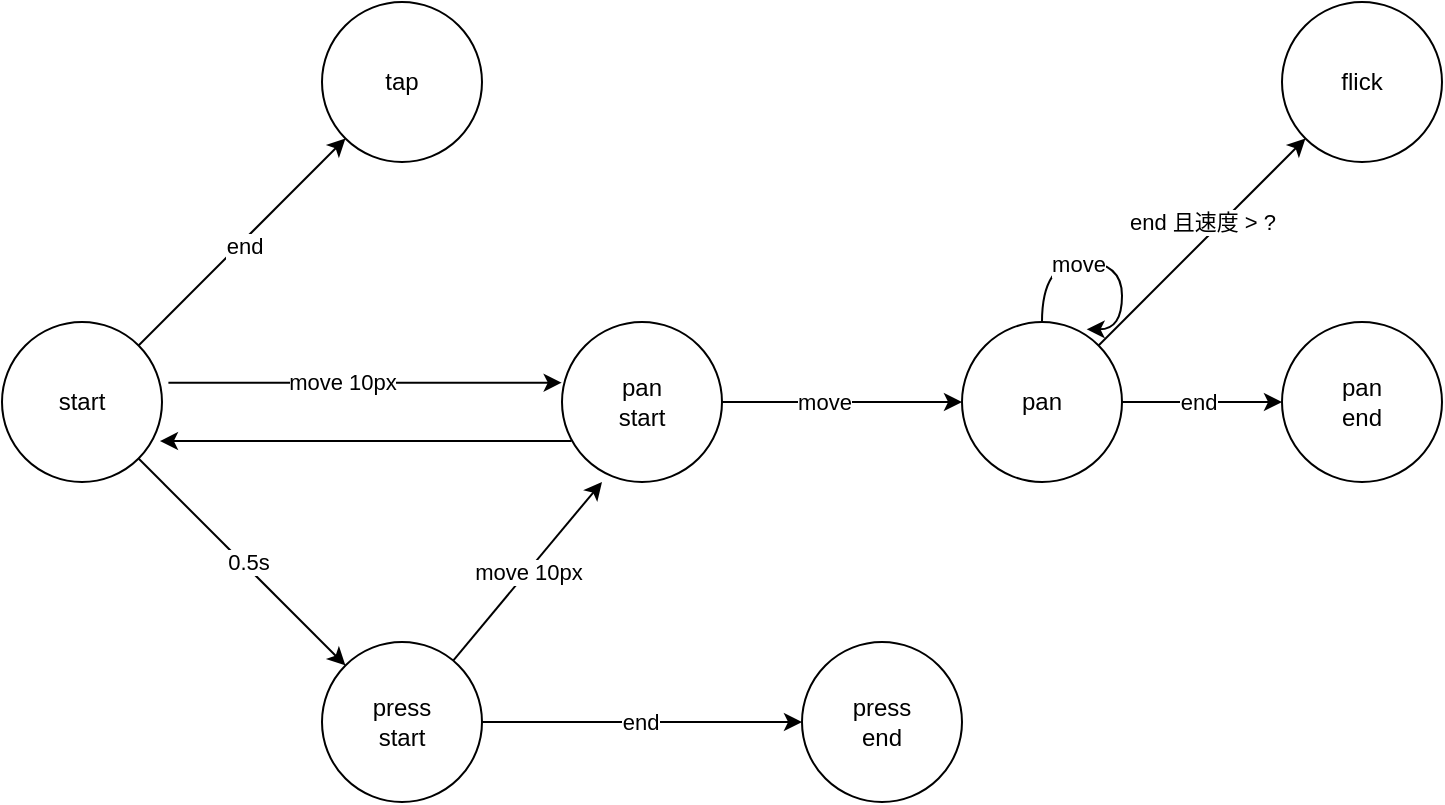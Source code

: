 <mxfile version="13.1.3">
    <diagram id="6hGFLwfOUW9BJ-s0fimq" name="Page-1">
        <mxGraphModel dx="966" dy="713" grid="1" gridSize="10" guides="1" tooltips="1" connect="1" arrows="1" fold="1" page="1" pageScale="1" pageWidth="827" pageHeight="1169" math="0" shadow="0">
            <root>
                <mxCell id="0"/>
                <mxCell id="1" parent="0"/>
                <mxCell id="4" value="" style="edgeStyle=orthogonalEdgeStyle;rounded=0;orthogonalLoop=1;jettySize=auto;html=1;exitX=1.04;exitY=0.379;exitDx=0;exitDy=0;exitPerimeter=0;entryX=-0.002;entryY=0.379;entryDx=0;entryDy=0;entryPerimeter=0;" edge="1" parent="1" source="2" target="3">
                    <mxGeometry relative="1" as="geometry"/>
                </mxCell>
                <mxCell id="19" value="move 10px" style="edgeLabel;html=1;align=center;verticalAlign=middle;resizable=0;points=[];" vertex="1" connectable="0" parent="4">
                    <mxGeometry x="-0.119" y="1" relative="1" as="geometry">
                        <mxPoint as="offset"/>
                    </mxGeometry>
                </mxCell>
                <mxCell id="8" value="" style="rounded=0;orthogonalLoop=1;jettySize=auto;html=1;" edge="1" parent="1" source="2" target="7">
                    <mxGeometry relative="1" as="geometry"/>
                </mxCell>
                <mxCell id="15" value="end" style="edgeLabel;html=1;align=center;verticalAlign=middle;resizable=0;points=[];" vertex="1" connectable="0" parent="8">
                    <mxGeometry x="-0.013" y="-2" relative="1" as="geometry">
                        <mxPoint as="offset"/>
                    </mxGeometry>
                </mxCell>
                <mxCell id="10" value="" style="edgeStyle=none;rounded=0;orthogonalLoop=1;jettySize=auto;html=1;" edge="1" parent="1" source="2" target="9">
                    <mxGeometry relative="1" as="geometry"/>
                </mxCell>
                <mxCell id="16" value="0.5s" style="edgeLabel;html=1;align=center;verticalAlign=middle;resizable=0;points=[];" vertex="1" connectable="0" parent="10">
                    <mxGeometry x="0.018" y="2" relative="1" as="geometry">
                        <mxPoint as="offset"/>
                    </mxGeometry>
                </mxCell>
                <mxCell id="2" value="start" style="ellipse;whiteSpace=wrap;html=1;" vertex="1" parent="1">
                    <mxGeometry x="80" y="240" width="80" height="80" as="geometry"/>
                </mxCell>
                <mxCell id="12" value="move 10px" style="edgeStyle=none;rounded=0;orthogonalLoop=1;jettySize=auto;html=1;entryX=0.25;entryY=1;entryDx=0;entryDy=0;entryPerimeter=0;" edge="1" parent="1" source="9" target="3">
                    <mxGeometry relative="1" as="geometry">
                        <mxPoint x="400" y="440" as="targetPoint"/>
                    </mxGeometry>
                </mxCell>
                <mxCell id="14" value="" style="edgeStyle=none;rounded=0;orthogonalLoop=1;jettySize=auto;html=1;" edge="1" parent="1" source="9" target="13">
                    <mxGeometry relative="1" as="geometry"/>
                </mxCell>
                <mxCell id="17" value="end" style="edgeLabel;html=1;align=center;verticalAlign=middle;resizable=0;points=[];" vertex="1" connectable="0" parent="14">
                    <mxGeometry x="-0.013" relative="1" as="geometry">
                        <mxPoint as="offset"/>
                    </mxGeometry>
                </mxCell>
                <mxCell id="9" value="press&lt;br&gt;start" style="ellipse;whiteSpace=wrap;html=1;" vertex="1" parent="1">
                    <mxGeometry x="240" y="400" width="80" height="80" as="geometry"/>
                </mxCell>
                <mxCell id="13" value="press&lt;br&gt;end" style="ellipse;whiteSpace=wrap;html=1;" vertex="1" parent="1">
                    <mxGeometry x="480" y="400" width="80" height="80" as="geometry"/>
                </mxCell>
                <mxCell id="7" value="tap" style="ellipse;whiteSpace=wrap;html=1;" vertex="1" parent="1">
                    <mxGeometry x="240" y="80" width="80" height="80" as="geometry"/>
                </mxCell>
                <mxCell id="6" value="" style="edgeStyle=orthogonalEdgeStyle;rounded=0;orthogonalLoop=1;jettySize=auto;html=1;exitX=0.06;exitY=0.744;exitDx=0;exitDy=0;exitPerimeter=0;entryX=0.987;entryY=0.744;entryDx=0;entryDy=0;entryPerimeter=0;" edge="1" parent="1" source="3" target="2">
                    <mxGeometry relative="1" as="geometry">
                        <mxPoint x="156" y="296" as="targetPoint"/>
                    </mxGeometry>
                </mxCell>
                <mxCell id="21" value="" style="edgeStyle=none;rounded=0;orthogonalLoop=1;jettySize=auto;html=1;" edge="1" parent="1" source="3" target="20">
                    <mxGeometry relative="1" as="geometry"/>
                </mxCell>
                <mxCell id="22" value="move" style="edgeLabel;html=1;align=center;verticalAlign=middle;resizable=0;points=[];" vertex="1" connectable="0" parent="21">
                    <mxGeometry x="-0.156" y="-1" relative="1" as="geometry">
                        <mxPoint y="-1" as="offset"/>
                    </mxGeometry>
                </mxCell>
                <mxCell id="3" value="pan&lt;br&gt;start" style="ellipse;whiteSpace=wrap;html=1;" vertex="1" parent="1">
                    <mxGeometry x="360" y="240" width="80" height="80" as="geometry"/>
                </mxCell>
                <mxCell id="23" style="edgeStyle=orthogonalEdgeStyle;rounded=0;orthogonalLoop=1;jettySize=auto;html=1;curved=1;entryX=0.779;entryY=0.046;entryDx=0;entryDy=0;entryPerimeter=0;" edge="1" parent="1" source="20" target="20">
                    <mxGeometry relative="1" as="geometry">
                        <mxPoint x="690" y="200" as="targetPoint"/>
                        <Array as="points">
                            <mxPoint x="600" y="210"/>
                            <mxPoint x="640" y="210"/>
                            <mxPoint x="640" y="244"/>
                        </Array>
                    </mxGeometry>
                </mxCell>
                <mxCell id="24" value="move" style="edgeLabel;html=1;align=center;verticalAlign=middle;resizable=0;points=[];" vertex="1" connectable="0" parent="23">
                    <mxGeometry x="-0.206" y="-1" relative="1" as="geometry">
                        <mxPoint as="offset"/>
                    </mxGeometry>
                </mxCell>
                <mxCell id="26" value="" style="edgeStyle=orthogonalEdgeStyle;curved=1;rounded=0;orthogonalLoop=1;jettySize=auto;html=1;" edge="1" parent="1" source="20" target="25">
                    <mxGeometry relative="1" as="geometry"/>
                </mxCell>
                <mxCell id="29" value="end" style="edgeLabel;html=1;align=center;verticalAlign=middle;resizable=0;points=[];" vertex="1" connectable="0" parent="26">
                    <mxGeometry x="-0.067" y="-2" relative="1" as="geometry">
                        <mxPoint y="-2" as="offset"/>
                    </mxGeometry>
                </mxCell>
                <mxCell id="28" style="rounded=0;orthogonalLoop=1;jettySize=auto;html=1;" edge="1" parent="1" source="20" target="27">
                    <mxGeometry relative="1" as="geometry"/>
                </mxCell>
                <mxCell id="30" value="end 且速度 &amp;gt; ?" style="edgeLabel;html=1;align=center;verticalAlign=middle;resizable=0;points=[];" vertex="1" connectable="0" parent="28">
                    <mxGeometry x="-0.102" relative="1" as="geometry">
                        <mxPoint x="5.08" y="-15.25" as="offset"/>
                    </mxGeometry>
                </mxCell>
                <mxCell id="20" value="pan" style="ellipse;whiteSpace=wrap;html=1;" vertex="1" parent="1">
                    <mxGeometry x="560" y="240" width="80" height="80" as="geometry"/>
                </mxCell>
                <mxCell id="25" value="pan&lt;br&gt;end" style="ellipse;whiteSpace=wrap;html=1;" vertex="1" parent="1">
                    <mxGeometry x="720" y="240" width="80" height="80" as="geometry"/>
                </mxCell>
                <mxCell id="27" value="flick" style="ellipse;whiteSpace=wrap;html=1;" vertex="1" parent="1">
                    <mxGeometry x="720" y="80" width="80" height="80" as="geometry"/>
                </mxCell>
            </root>
        </mxGraphModel>
    </diagram>
</mxfile>